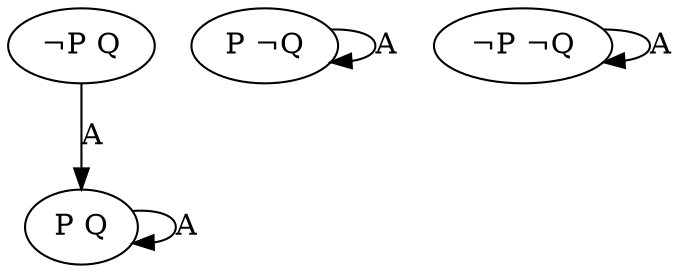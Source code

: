 // Figure 1 from Gelfond and Lifschitz, 1998, Action languages
digraph {
    "P Q";
    "P ¬Q";
    "¬P Q";
    "¬P ¬Q";

    "¬P Q" -> "P Q" [label = "A"];
    "P Q" -> "P Q" [label = "A"];

    "P ¬Q" -> "P ¬Q" [label = "A"];

    "¬P ¬Q" -> "¬P ¬Q" [label = "A"];
}
